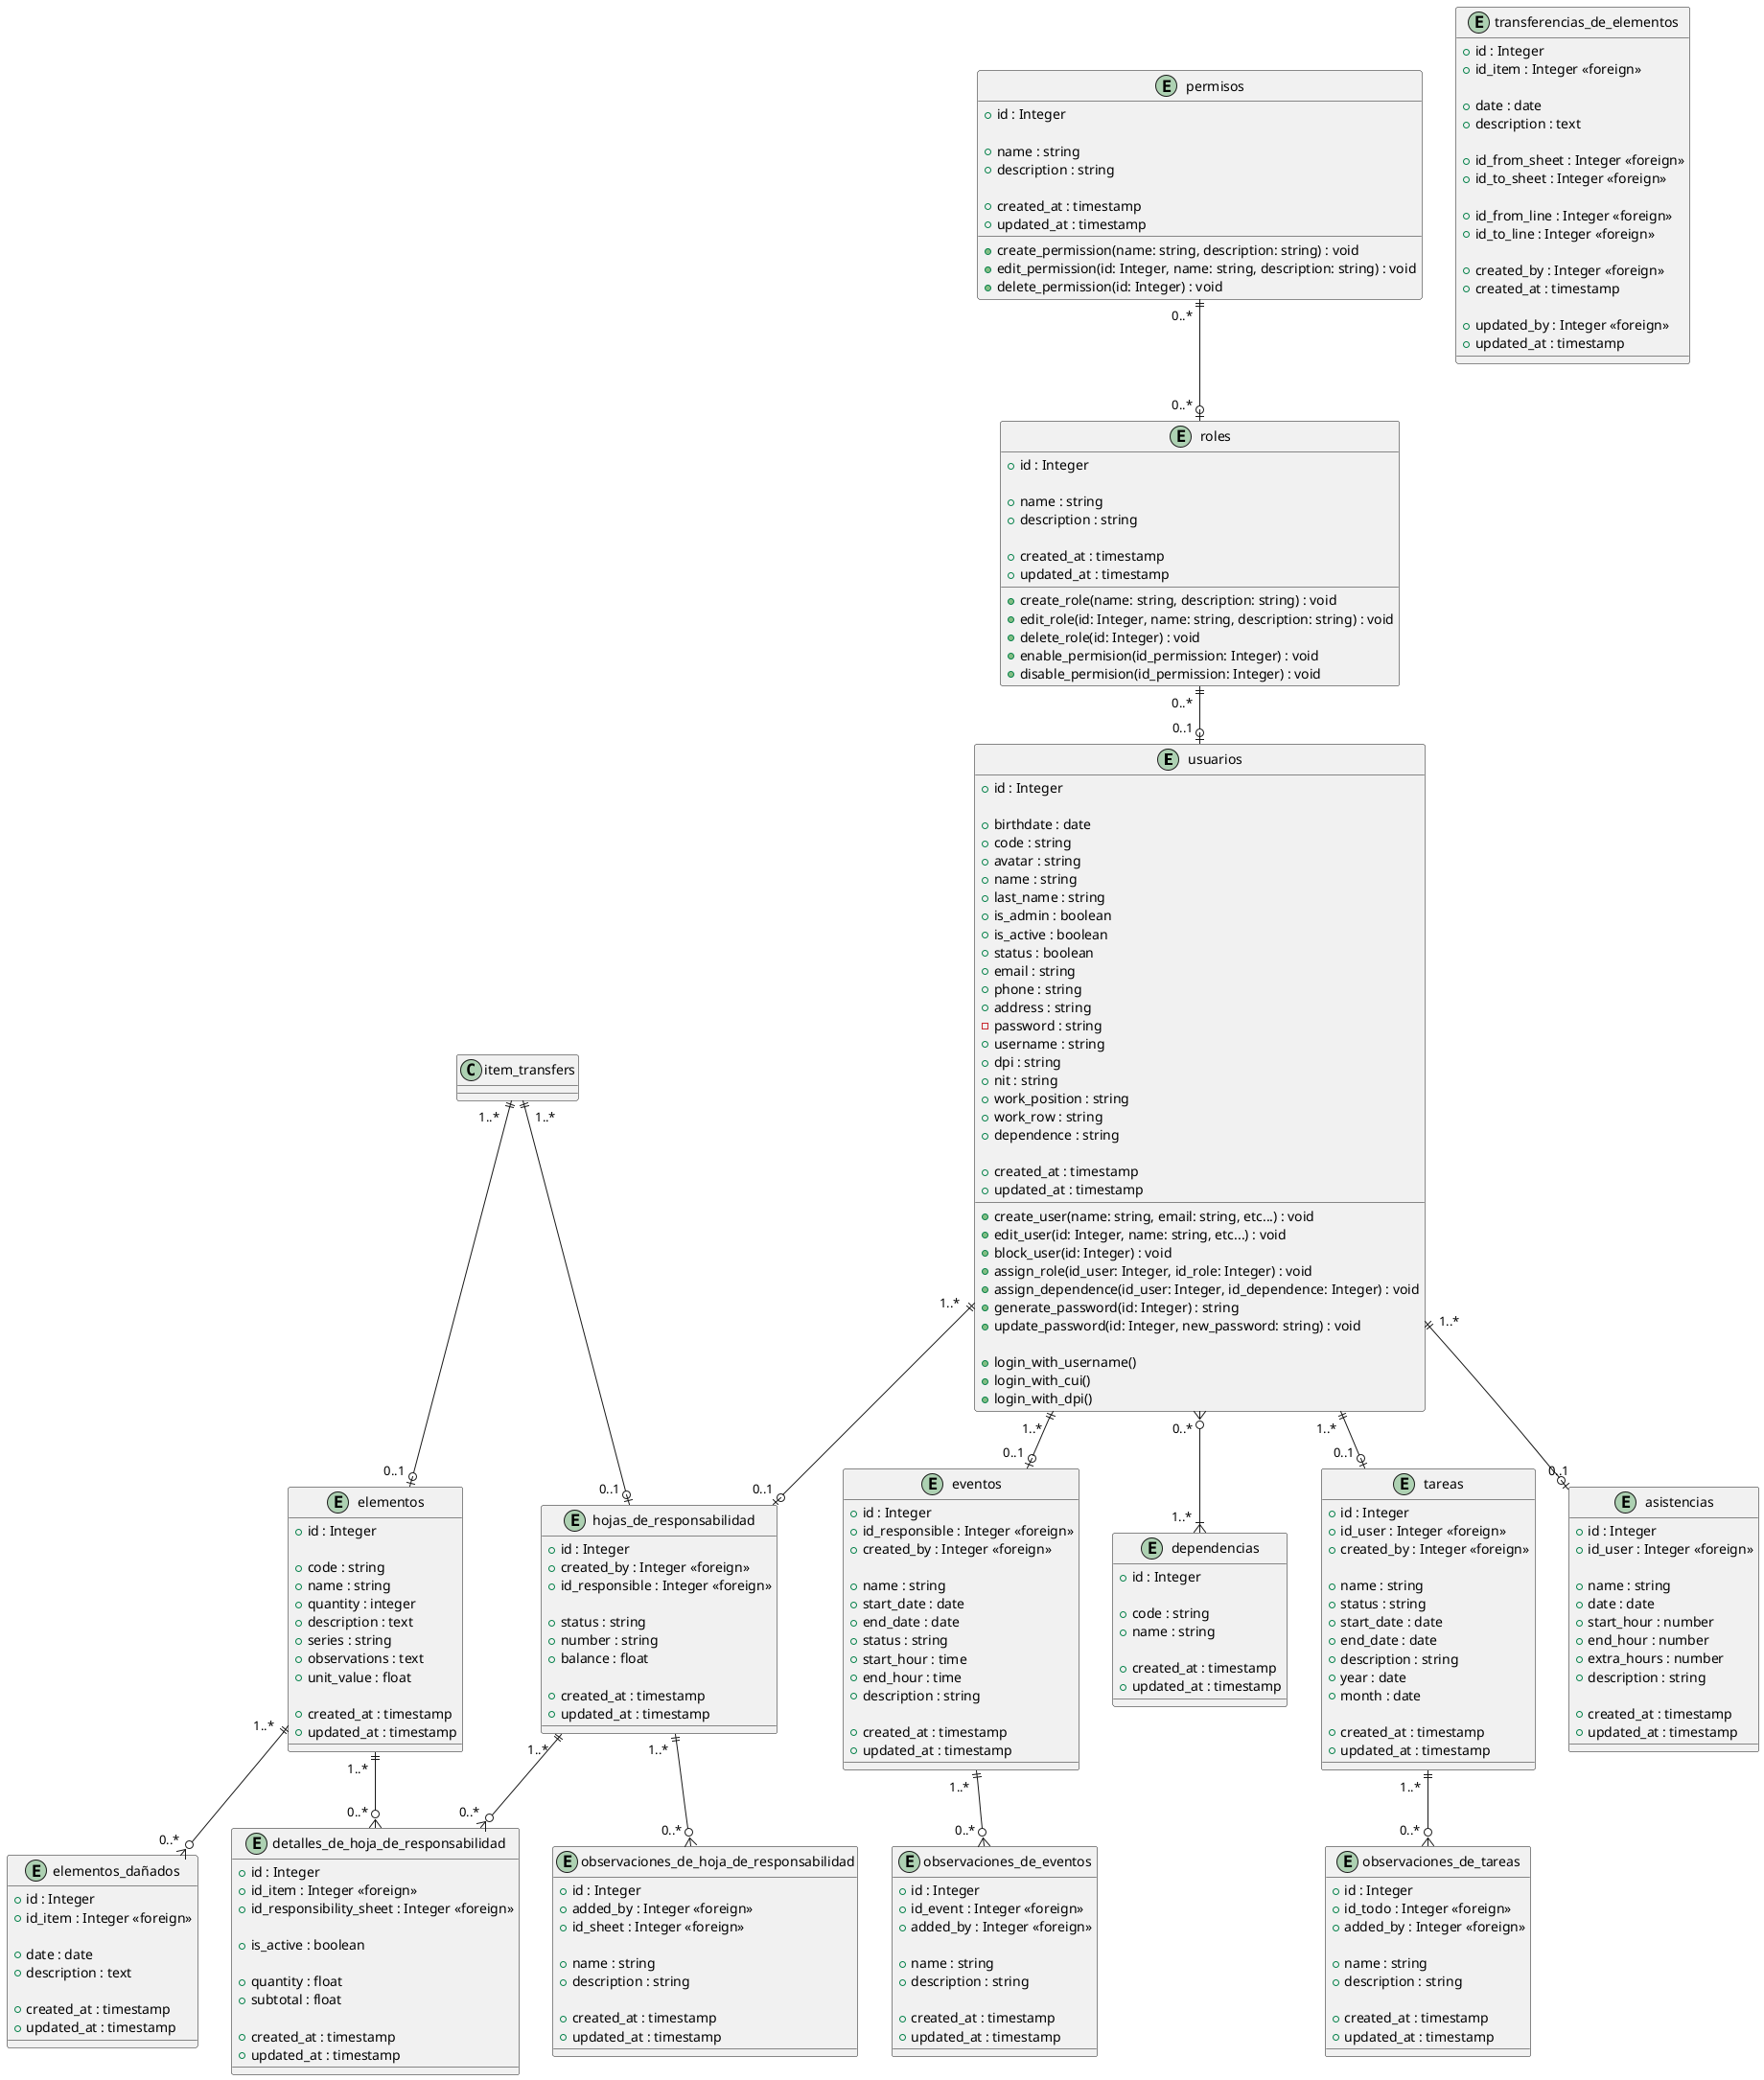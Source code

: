 @startuml "DC 02 - Diagrama de clases"

/' === Fuertes === '/
entity users as "usuarios" {
    +id : Integer

    +birthdate : date
    +code : string
    +avatar : string
    +name : string
    +last_name : string
    +is_admin : boolean
    +is_active : boolean
    +status : boolean
    +email : string
    +phone : string
    +address : string
    -password : string
    +username : string
    +dpi : string
    +nit : string
    +work_position : string
    +work_row : string
    +dependence : string

    +created_at : timestamp
    +updated_at : timestamp

    /' === Métodos === '/
    +create_user(name: string, email: string, etc...) : void
    +edit_user(id: Integer, name: string, etc...) : void
    +block_user(id: Integer) : void
    +assign_role(id_user: Integer, id_role: Integer) : void
    +assign_dependence(id_user: Integer, id_dependence: Integer) : void
    +generate_password(id: Integer) : string
    +update_password(id: Integer, new_password: string) : void

    +login_with_username()
    +login_with_cui()
    +login_with_dpi()
}

entity events as "eventos" {
    +id : Integer
    +id_responsible : Integer <<foreign>>
    +created_by : Integer <<foreign>>

    +name : string
    +start_date : date
    +end_date : date
    +status : string
    +start_hour : time
    +end_hour : time
    +description : string

    +created_at : timestamp
    +updated_at : timestamp
}

entity dependences as "dependencias" {
    +id : Integer

    +code : string
    +name : string

    +created_at : timestamp
    +updated_at : timestamp
}

entity items as "elementos" {
    +id : Integer

    +code : string
    +name : string
    +quantity : integer
    +description : text
    +series : string
    +observations : text
    +unit_value : float

    +created_at : timestamp
    +updated_at : timestamp
}

entity responsibility_sheets as "hojas_de_responsabilidad" {
    +id : Integer
    +created_by : Integer <<foreign>>
    +id_responsible : Integer <<foreign>>

    +status : string
    +number : string
    +balance : float

    +created_at : timestamp
    +updated_at : timestamp
}

/' === Débiles === '/
entity line_responsibility_sheets as "detalles_de_hoja_de_responsabilidad" {
    +id : Integer
    +id_item : Integer <<foreign>>
    +id_responsibility_sheet : Integer <<foreign>>

    +is_active : boolean

    +quantity : float
    +subtotal : float

    +created_at : timestamp
    +updated_at : timestamp
}

entity transfer_responsibility_sheets as "transferencias_de_elementos" {
    +id : Integer
    +id_item : Integer <<foreign>>

    +date : date
    +description : text

    +id_from_sheet : Integer <<foreign>>
    +id_to_sheet : Integer <<foreign>>

    +id_from_line : Integer <<foreign>>
    +id_to_line : Integer <<foreign>>

    +created_by : Integer <<foreign>>
    +created_at : timestamp

    +updated_by : Integer <<foreign>>
    +updated_at : timestamp
}

entity damaged_items as "elementos_dañados" {
    +id : Integer
    +id_item : Integer <<foreign>>

    +date : date
    +description : text

    +created_at : timestamp
    +updated_at : timestamp
}

entity observation_responsibility_sheets as "observaciones_de_hoja_de_responsabilidad" {
    +id : Integer
    +added_by : Integer <<foreign>>
    +id_sheet : Integer <<foreign>>

    +name : string
    +description : string

    +created_at : timestamp
    +updated_at : timestamp
}

entity todos as "tareas" {
    +id : Integer
    +id_user : Integer <<foreign>>
    +created_by : Integer <<foreign>>

    +name : string
    +status : string
    +start_date : date
    +end_date : date
    +description : string
    +year : date
    +month : date

    +created_at : timestamp
    +updated_at : timestamp
}

entity attendances as "asistencias" {
    +id : Integer
    +id_user : Integer <<foreign>>

    +name : string
    +date : date
    +start_hour : number
    +end_hour : number
    +extra_hours : number
    +description : string

    +created_at : timestamp
    +updated_at : timestamp
}

entity roles as "roles" {
    +id : Integer

    +name : string
    +description : string

    +created_at : timestamp
    +updated_at : timestamp

    /' === Métodos === '/
    +create_role(name: string, description: string) : void
    +edit_role(id: Integer, name: string, description: string) : void
    +delete_role(id: Integer) : void
    +enable_permision(id_permission: Integer) : void
    +disable_permision(id_permission: Integer) : void
}

entity permissions as "permisos" {
    +id : Integer

    +name : string
    +description : string

    +created_at : timestamp
    +updated_at : timestamp

    /' === Métodos === '/
    +create_permission(name: string, description: string) : void
    +edit_permission(id: Integer, name: string, description: string) : void
    +delete_permission(id: Integer) : void
}

entity observation_events as "observaciones_de_eventos" {
    +id : Integer
    +id_event : Integer <<foreign>>
    +added_by : Integer <<foreign>>

    +name : string
    +description : string

    +created_at : timestamp
    +updated_at : timestamp
}

entity observation_todos as "observaciones_de_tareas" {
    +id : Integer
    +id_todo : Integer <<foreign>>
    +added_by : Integer <<foreign>>

    +name : string
    +description : string

    +created_at : timestamp
    +updated_at : timestamp
}

/' === Relaciones === '/
users "  0..*  " }o--|{ "  1..*  " dependences
users "  1..*  " ||--o| "  0..1  " events
users "  1..*  " ||--o| "  0..1  " todos
users "  1..*  " ||--o| "  0..1  " attendances
users "  1..*  " ||--o| "  0..1  " responsibility_sheets

responsibility_sheets "  1..*  " ||--o{ "  0..*  " line_responsibility_sheets
responsibility_sheets "  1..*  " ||--o{ "  0..*  " observation_responsibility_sheets
items "  1..*  " ||--o{ "  0..*  " line_responsibility_sheets

roles "  0..*  " ||--o| "  0..1  " users
permissions "  0..*  " ||--o| "  0..*  " roles
item_transfers "  1..*  " ||--o| "  0..1  " items
item_transfers "  1..*  " ||--o| "  0..1  " responsibility_sheets

events "  1..*  " ||--o{ "  0..*  " observation_events
todos "  1..*  " ||--o{ "  0..*  " observation_todos

items "  1..*  " ||--o{ "  0..*  " damaged_items

@enduml
